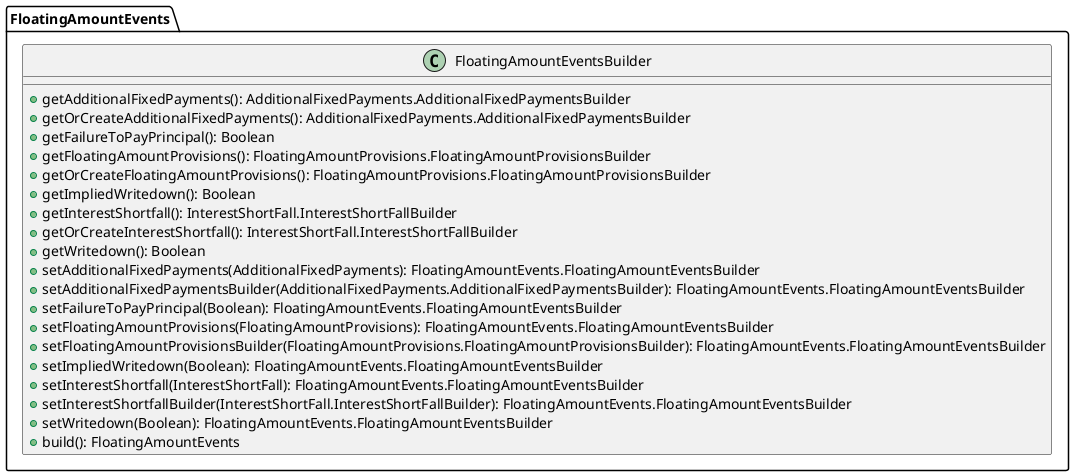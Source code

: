 @startuml

    class FloatingAmountEvents.FloatingAmountEventsBuilder [[FloatingAmountEvents.FloatingAmountEventsBuilder.html]] {
        +getAdditionalFixedPayments(): AdditionalFixedPayments.AdditionalFixedPaymentsBuilder
        +getOrCreateAdditionalFixedPayments(): AdditionalFixedPayments.AdditionalFixedPaymentsBuilder
        +getFailureToPayPrincipal(): Boolean
        +getFloatingAmountProvisions(): FloatingAmountProvisions.FloatingAmountProvisionsBuilder
        +getOrCreateFloatingAmountProvisions(): FloatingAmountProvisions.FloatingAmountProvisionsBuilder
        +getImpliedWritedown(): Boolean
        +getInterestShortfall(): InterestShortFall.InterestShortFallBuilder
        +getOrCreateInterestShortfall(): InterestShortFall.InterestShortFallBuilder
        +getWritedown(): Boolean
        +setAdditionalFixedPayments(AdditionalFixedPayments): FloatingAmountEvents.FloatingAmountEventsBuilder
        +setAdditionalFixedPaymentsBuilder(AdditionalFixedPayments.AdditionalFixedPaymentsBuilder): FloatingAmountEvents.FloatingAmountEventsBuilder
        +setFailureToPayPrincipal(Boolean): FloatingAmountEvents.FloatingAmountEventsBuilder
        +setFloatingAmountProvisions(FloatingAmountProvisions): FloatingAmountEvents.FloatingAmountEventsBuilder
        +setFloatingAmountProvisionsBuilder(FloatingAmountProvisions.FloatingAmountProvisionsBuilder): FloatingAmountEvents.FloatingAmountEventsBuilder
        +setImpliedWritedown(Boolean): FloatingAmountEvents.FloatingAmountEventsBuilder
        +setInterestShortfall(InterestShortFall): FloatingAmountEvents.FloatingAmountEventsBuilder
        +setInterestShortfallBuilder(InterestShortFall.InterestShortFallBuilder): FloatingAmountEvents.FloatingAmountEventsBuilder
        +setWritedown(Boolean): FloatingAmountEvents.FloatingAmountEventsBuilder
        +build(): FloatingAmountEvents
    }

@enduml
